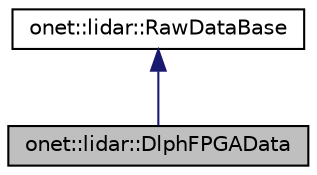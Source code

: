 digraph "onet::lidar::DlphFPGAData"
{
 // LATEX_PDF_SIZE
  edge [fontname="Helvetica",fontsize="10",labelfontname="Helvetica",labelfontsize="10"];
  node [fontname="Helvetica",fontsize="10",shape=record];
  Node1 [label="onet::lidar::DlphFPGAData",height=0.2,width=0.4,color="black", fillcolor="grey75", style="filled", fontcolor="black",tooltip="The raw data with FPGA type struct."];
  Node2 -> Node1 [dir="back",color="midnightblue",fontsize="10",style="solid",fontname="Helvetica"];
  Node2 [label="onet::lidar::RawDataBase",height=0.2,width=0.4,color="black", fillcolor="white", style="filled",URL="$structonet_1_1lidar_1_1RawDataBase.html",tooltip="The raw data base struct."];
}

